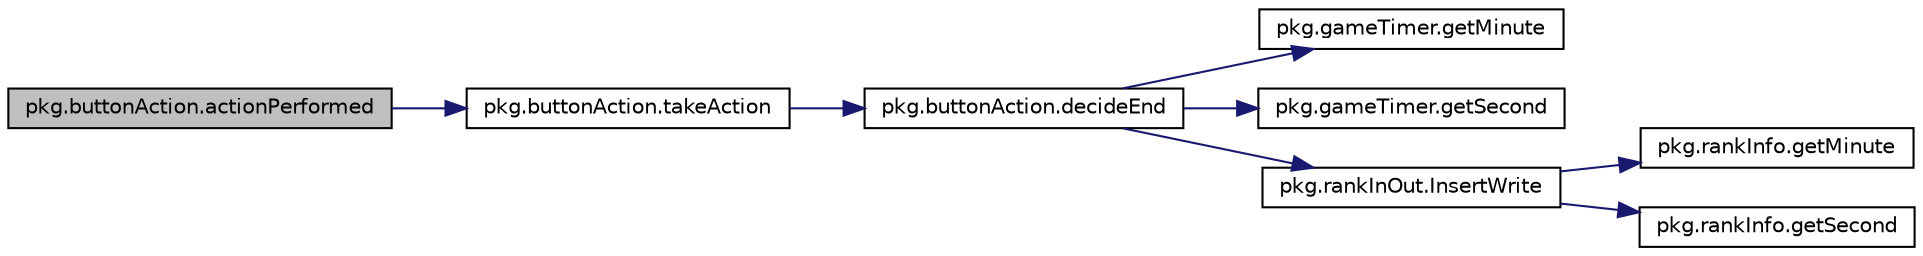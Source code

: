 digraph "pkg.buttonAction.actionPerformed"
{
  edge [fontname="Helvetica",fontsize="10",labelfontname="Helvetica",labelfontsize="10"];
  node [fontname="Helvetica",fontsize="10",shape=record];
  rankdir="LR";
  Node1 [label="pkg.buttonAction.actionPerformed",height=0.2,width=0.4,color="black", fillcolor="grey75", style="filled", fontcolor="black"];
  Node1 -> Node2 [color="midnightblue",fontsize="10",style="solid",fontname="Helvetica"];
  Node2 [label="pkg.buttonAction.takeAction",height=0.2,width=0.4,color="black", fillcolor="white", style="filled",URL="$classpkg_1_1button_action.html#ab8e03b96e42b30c7c6bd83e43764e654"];
  Node2 -> Node3 [color="midnightblue",fontsize="10",style="solid",fontname="Helvetica"];
  Node3 [label="pkg.buttonAction.decideEnd",height=0.2,width=0.4,color="black", fillcolor="white", style="filled",URL="$classpkg_1_1button_action.html#a878bf71ca4d3b05d66b3c2c13dce58ed"];
  Node3 -> Node4 [color="midnightblue",fontsize="10",style="solid",fontname="Helvetica"];
  Node4 [label="pkg.gameTimer.getMinute",height=0.2,width=0.4,color="black", fillcolor="white", style="filled",URL="$classpkg_1_1game_timer.html#af37924eb416037022e0063ae1be50e73"];
  Node3 -> Node5 [color="midnightblue",fontsize="10",style="solid",fontname="Helvetica"];
  Node5 [label="pkg.gameTimer.getSecond",height=0.2,width=0.4,color="black", fillcolor="white", style="filled",URL="$classpkg_1_1game_timer.html#ac9a650d8eaf327e8108cac67fbbfdfad"];
  Node3 -> Node6 [color="midnightblue",fontsize="10",style="solid",fontname="Helvetica"];
  Node6 [label="pkg.rankInOut.InsertWrite",height=0.2,width=0.4,color="black", fillcolor="white", style="filled",URL="$classpkg_1_1rank_in_out.html#a4a530005186a0b5cc77f310255c3e687"];
  Node6 -> Node7 [color="midnightblue",fontsize="10",style="solid",fontname="Helvetica"];
  Node7 [label="pkg.rankInfo.getMinute",height=0.2,width=0.4,color="black", fillcolor="white", style="filled",URL="$classpkg_1_1rank_info.html#a4d5ebf729e4c5ecd82928476f9870a14"];
  Node6 -> Node8 [color="midnightblue",fontsize="10",style="solid",fontname="Helvetica"];
  Node8 [label="pkg.rankInfo.getSecond",height=0.2,width=0.4,color="black", fillcolor="white", style="filled",URL="$classpkg_1_1rank_info.html#a60abc8500ee5e19582f44994932a5f32"];
}
